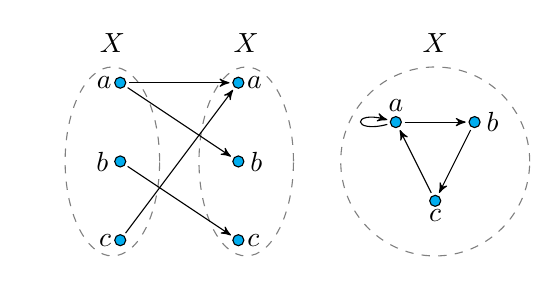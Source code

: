    \tikzstyle{every node}=[draw,circle,fill=cyan,minimum size=4pt, inner sep=0pt]
   \tikzstyle{clean}=[draw=none,fill=none]
   \tikzstyle{rel}=[>=stealth',->,shorten <=1pt, shorten >= 1pt]
   \tikzstyle{set}=[dashed,gray]
   
   \begin{tikzpicture}
   
   \draw
   (-0.1,2.5) node[clean] {$X$}
   (1.6,2.5) node[clean] {$X$}
   (4,2.5) node[clean] {$X$}
   ;
   \draw[set]
   (-0.1,1) ellipse (0.6 and 1.2)
   (1.6,1) ellipse (0.6 and 1.2)
   (4,1) circle (1.2)
   ;
   \draw 
   (0,2) node (a1) [label=left:$a$] {}
   (0,1) node (b1) [label=left:$b$] {}
   (0,0) node (c1) [label=left:$c$] {}
   (1.5,2) node (a2) [label=right:$a$] {}
   (1.5,1) node (b2) [label=right:$b$] {}
   (1.5,0) node (c2) [label=right:$c$] {}
   (3.5,1.5) node (a) [label=above:$a$] {}
   (4.5,1.5) node (b) [label=right:$b$] {}
   (4,0.5)   node (c) [label=below:$c$] {}
   ;
   \path[rel]
   (a1) edge (a2)
   (a1) edge (b2)
   (b1) edge (c2)
   (c1) edge (a2)
   (a) edge[loop left] (a)
   (a) edge (b)
   (b) edge (c)
   (c) edge (a)
   ;
   \end{tikzpicture}

